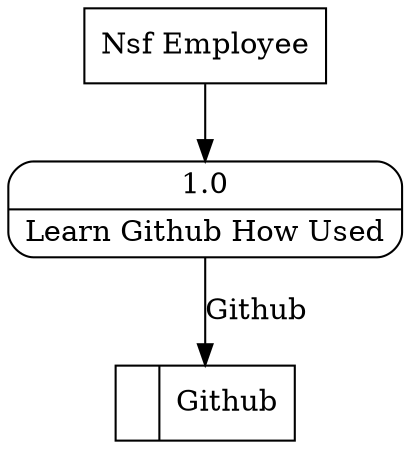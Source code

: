 digraph dfd2{ 
node[shape=record]
200 [label="<f0>  |<f1> Github " ];
201 [label="Nsf Employee" shape=box];
202 [label="{<f0> 1.0|<f1> Learn Github How Used }" shape=Mrecord];
201 -> 202
202 -> 200 [label="Github"]
}